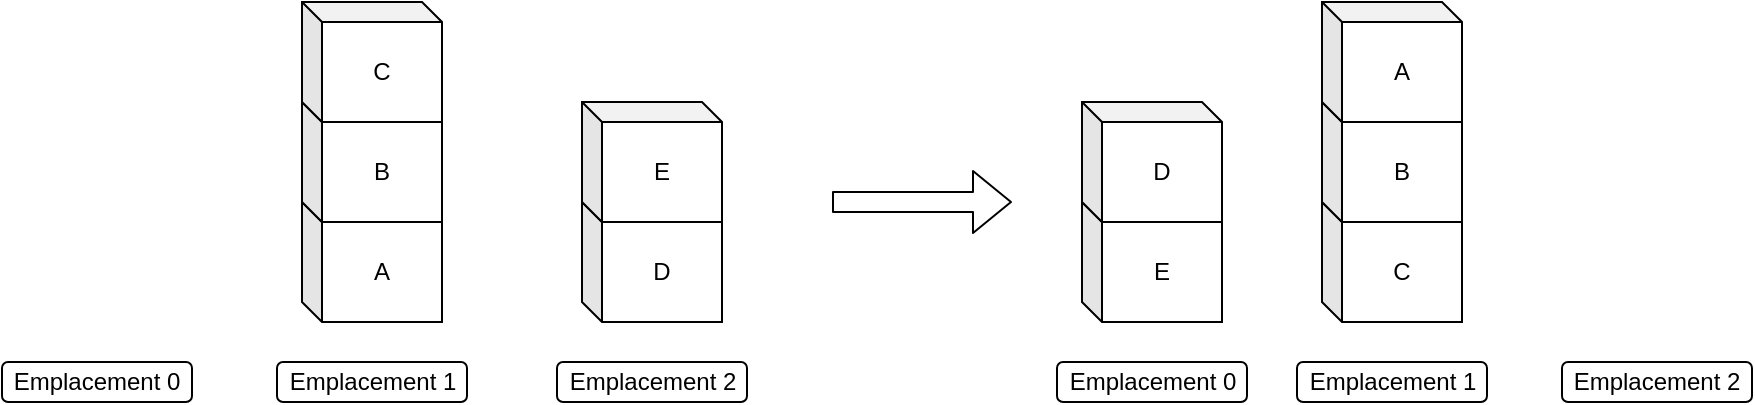 <mxfile version="14.7.6" type="github">
  <diagram id="zT5wlvQUA5geFUYwrWhU" name="Page-1">
    <mxGraphModel dx="1038" dy="547" grid="1" gridSize="10" guides="1" tooltips="1" connect="1" arrows="1" fold="1" page="1" pageScale="1" pageWidth="850" pageHeight="1100" math="0" shadow="0">
      <root>
        <mxCell id="0" />
        <mxCell id="1" parent="0" />
        <mxCell id="uS2QSH3lE92eHrh-Fmmo-11" value="C" style="shape=cube;whiteSpace=wrap;html=1;boundedLbl=1;backgroundOutline=1;darkOpacity=0.05;darkOpacity2=0.1;size=10;" vertex="1" parent="1">
          <mxGeometry x="670" y="280" width="70" height="60" as="geometry" />
        </mxCell>
        <mxCell id="uS2QSH3lE92eHrh-Fmmo-10" value="B" style="shape=cube;whiteSpace=wrap;html=1;boundedLbl=1;backgroundOutline=1;darkOpacity=0.05;darkOpacity2=0.1;size=10;" vertex="1" parent="1">
          <mxGeometry x="670" y="230" width="70" height="60" as="geometry" />
        </mxCell>
        <mxCell id="uS2QSH3lE92eHrh-Fmmo-1" value="A" style="shape=cube;whiteSpace=wrap;html=1;boundedLbl=1;backgroundOutline=1;darkOpacity=0.05;darkOpacity2=0.1;size=10;" vertex="1" parent="1">
          <mxGeometry x="160" y="280" width="70" height="60" as="geometry" />
        </mxCell>
        <mxCell id="uS2QSH3lE92eHrh-Fmmo-4" value="B" style="shape=cube;whiteSpace=wrap;html=1;boundedLbl=1;backgroundOutline=1;darkOpacity=0.05;darkOpacity2=0.1;size=10;" vertex="1" parent="1">
          <mxGeometry x="160" y="230" width="70" height="60" as="geometry" />
        </mxCell>
        <mxCell id="uS2QSH3lE92eHrh-Fmmo-5" value="C" style="shape=cube;whiteSpace=wrap;html=1;boundedLbl=1;backgroundOutline=1;darkOpacity=0.05;darkOpacity2=0.1;size=10;" vertex="1" parent="1">
          <mxGeometry x="160" y="180" width="70" height="60" as="geometry" />
        </mxCell>
        <mxCell id="uS2QSH3lE92eHrh-Fmmo-6" value="D" style="shape=cube;whiteSpace=wrap;html=1;boundedLbl=1;backgroundOutline=1;darkOpacity=0.05;darkOpacity2=0.1;size=10;" vertex="1" parent="1">
          <mxGeometry x="300" y="280" width="70" height="60" as="geometry" />
        </mxCell>
        <mxCell id="uS2QSH3lE92eHrh-Fmmo-7" value="E" style="shape=cube;whiteSpace=wrap;html=1;boundedLbl=1;backgroundOutline=1;darkOpacity=0.05;darkOpacity2=0.1;size=10;" vertex="1" parent="1">
          <mxGeometry x="300" y="230" width="70" height="60" as="geometry" />
        </mxCell>
        <mxCell id="uS2QSH3lE92eHrh-Fmmo-8" value="" style="shape=flexArrow;endArrow=classic;html=1;" edge="1" parent="1">
          <mxGeometry width="50" height="50" relative="1" as="geometry">
            <mxPoint x="425" y="280" as="sourcePoint" />
            <mxPoint x="515" y="280" as="targetPoint" />
          </mxGeometry>
        </mxCell>
        <mxCell id="uS2QSH3lE92eHrh-Fmmo-9" value="A" style="shape=cube;whiteSpace=wrap;html=1;boundedLbl=1;backgroundOutline=1;darkOpacity=0.05;darkOpacity2=0.1;size=10;" vertex="1" parent="1">
          <mxGeometry x="670" y="180" width="70" height="60" as="geometry" />
        </mxCell>
        <mxCell id="uS2QSH3lE92eHrh-Fmmo-12" value="E" style="shape=cube;whiteSpace=wrap;html=1;boundedLbl=1;backgroundOutline=1;darkOpacity=0.05;darkOpacity2=0.1;size=10;" vertex="1" parent="1">
          <mxGeometry x="550" y="280" width="70" height="60" as="geometry" />
        </mxCell>
        <mxCell id="uS2QSH3lE92eHrh-Fmmo-13" value="D" style="shape=cube;whiteSpace=wrap;html=1;boundedLbl=1;backgroundOutline=1;darkOpacity=0.05;darkOpacity2=0.1;size=10;" vertex="1" parent="1">
          <mxGeometry x="550" y="230" width="70" height="60" as="geometry" />
        </mxCell>
        <mxCell id="uS2QSH3lE92eHrh-Fmmo-14" value="Emplacement 1" style="rounded=1;whiteSpace=wrap;html=1;" vertex="1" parent="1">
          <mxGeometry x="147.5" y="360" width="95" height="20" as="geometry" />
        </mxCell>
        <mxCell id="uS2QSH3lE92eHrh-Fmmo-15" value="Emplacement 2" style="rounded=1;whiteSpace=wrap;html=1;" vertex="1" parent="1">
          <mxGeometry x="287.5" y="360" width="95" height="20" as="geometry" />
        </mxCell>
        <mxCell id="uS2QSH3lE92eHrh-Fmmo-16" value="Emplacement 0" style="rounded=1;whiteSpace=wrap;html=1;" vertex="1" parent="1">
          <mxGeometry x="10" y="360" width="95" height="20" as="geometry" />
        </mxCell>
        <mxCell id="uS2QSH3lE92eHrh-Fmmo-17" value="Emplacement 0" style="rounded=1;whiteSpace=wrap;html=1;" vertex="1" parent="1">
          <mxGeometry x="537.5" y="360" width="95" height="20" as="geometry" />
        </mxCell>
        <mxCell id="uS2QSH3lE92eHrh-Fmmo-18" value="Emplacement 1" style="rounded=1;whiteSpace=wrap;html=1;" vertex="1" parent="1">
          <mxGeometry x="657.5" y="360" width="95" height="20" as="geometry" />
        </mxCell>
        <mxCell id="uS2QSH3lE92eHrh-Fmmo-19" value="Emplacement 2" style="rounded=1;whiteSpace=wrap;html=1;" vertex="1" parent="1">
          <mxGeometry x="790" y="360" width="95" height="20" as="geometry" />
        </mxCell>
      </root>
    </mxGraphModel>
  </diagram>
</mxfile>
